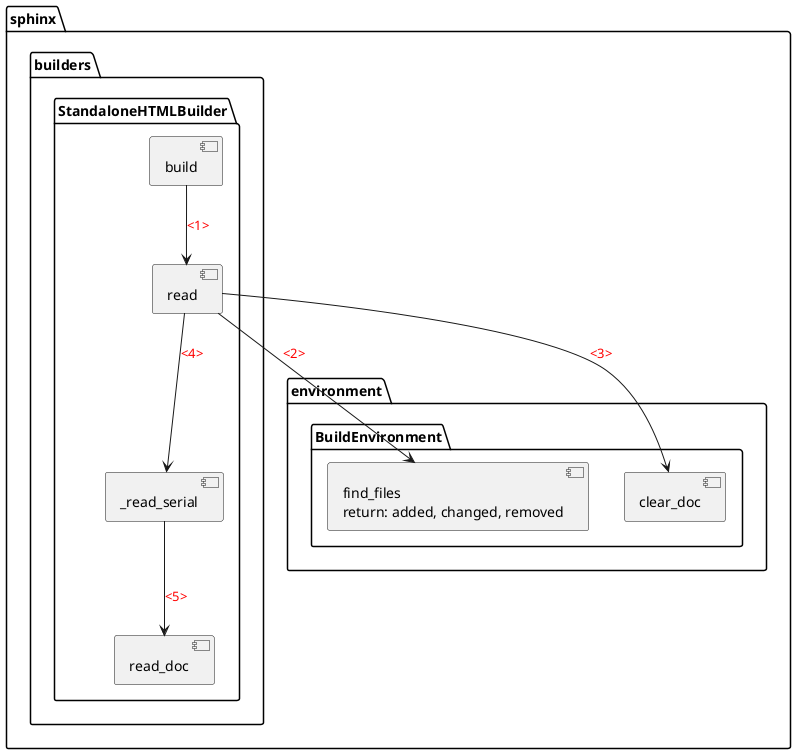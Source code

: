 @startuml
skinparam ArrowFontColor red

package "sphinx" {
   package "environment" {
      folder "BuildEnvironment" {
         [find_files\nreturn: added, changed, removed] as env_findfiles
         [clear_doc] as env_clear
         env_findfiles -[hidden]> env_clear
      }
   }
   package "builders" {
      folder "StandaloneHTMLBuilder" {
         [build] as build_build
         [read] as build_read
         [_read_serial] as build_serial
         [read_doc] as build_rdoc
      }
   }
}
build_build --> build_read:  <1>
build_read --> env_findfiles: <2>
build_read --> env_clear: <3>
env_clear -[hidden]> build_serial
build_read --> build_serial: <4>
build_serial --> build_rdoc: <5>
@enduml